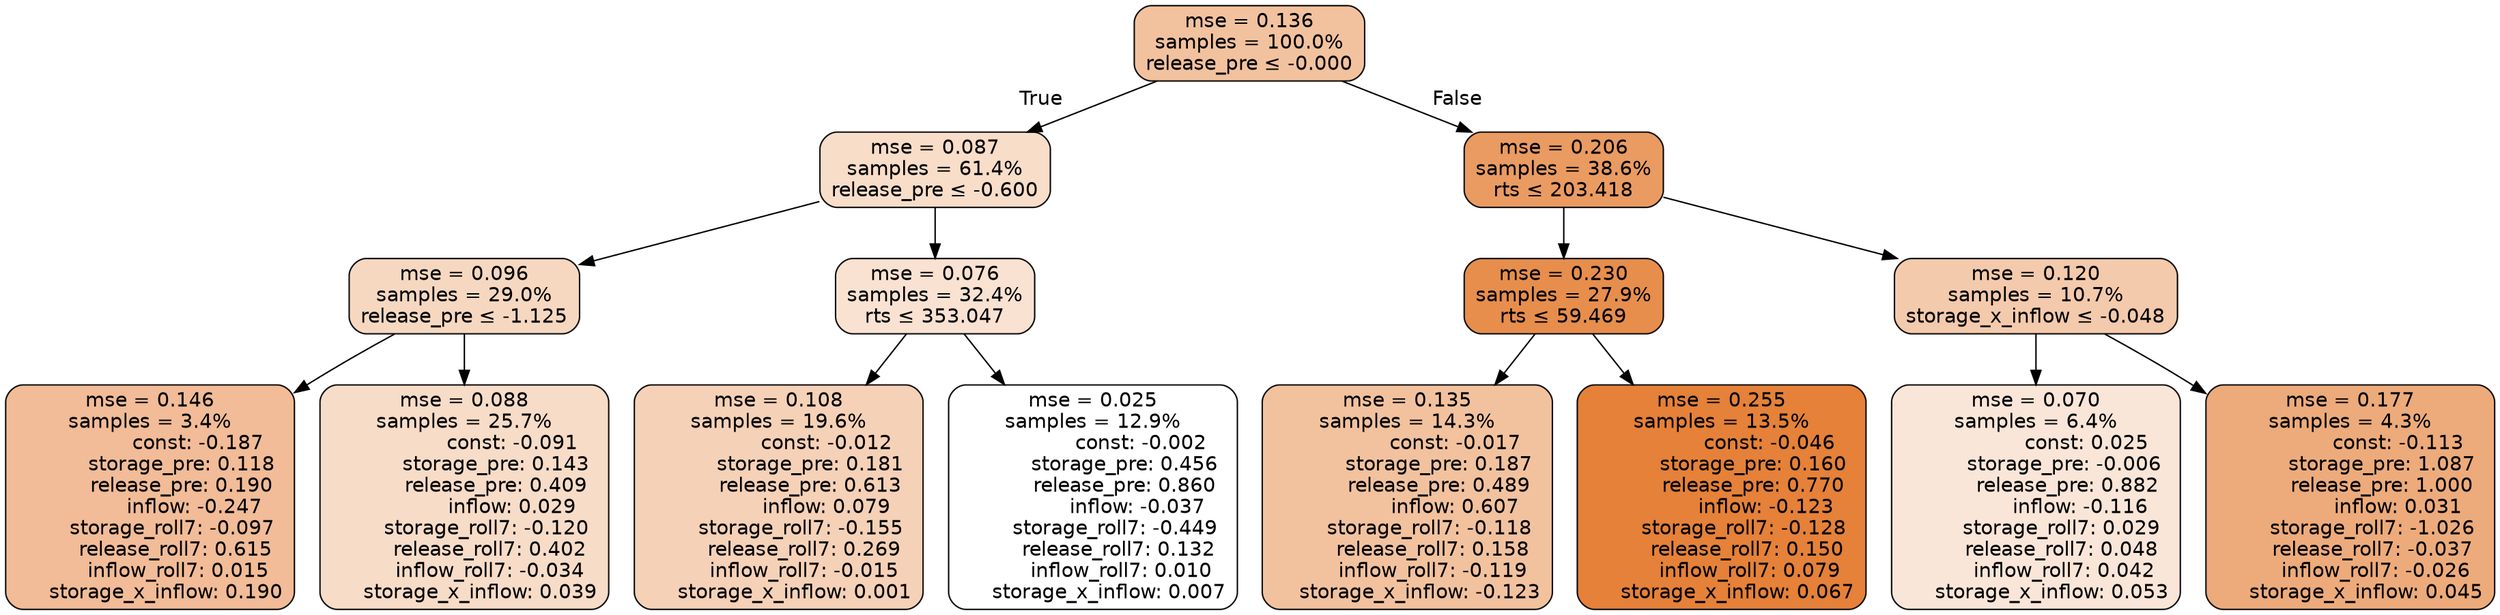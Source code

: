 digraph tree {
bgcolor="transparent"
node [shape=rectangle, style="filled, rounded", color="black", fontname=helvetica] ;
edge [fontname=helvetica] ;
	"0" [label="mse = 0.136
samples = 100.0%
release_pre &le; -0.000", fillcolor="#f2c29f"]
	"1" [label="mse = 0.087
samples = 61.4%
release_pre &le; -0.600", fillcolor="#f8ddc9"]
	"2" [label="mse = 0.096
samples = 29.0%
release_pre &le; -1.125", fillcolor="#f6d8c1"]
	"3" [label="mse = 0.146
samples = 3.4%
               const: -0.187
          storage_pre: 0.118
          release_pre: 0.190
              inflow: -0.247
       storage_roll7: -0.097
        release_roll7: 0.615
         inflow_roll7: 0.015
     storage_x_inflow: 0.190", fillcolor="#f1bc97"]
	"4" [label="mse = 0.088
samples = 25.7%
               const: -0.091
          storage_pre: 0.143
          release_pre: 0.409
               inflow: 0.029
       storage_roll7: -0.120
        release_roll7: 0.402
        inflow_roll7: -0.034
     storage_x_inflow: 0.039", fillcolor="#f7dcc8"]
	"5" [label="mse = 0.076
samples = 32.4%
rts &le; 353.047", fillcolor="#f9e2d2"]
	"6" [label="mse = 0.108
samples = 19.6%
               const: -0.012
          storage_pre: 0.181
          release_pre: 0.613
               inflow: 0.079
       storage_roll7: -0.155
        release_roll7: 0.269
        inflow_roll7: -0.015
     storage_x_inflow: 0.001", fillcolor="#f5d1b7"]
	"7" [label="mse = 0.025
samples = 12.9%
               const: -0.002
          storage_pre: 0.456
          release_pre: 0.860
              inflow: -0.037
       storage_roll7: -0.449
        release_roll7: 0.132
         inflow_roll7: 0.010
     storage_x_inflow: 0.007", fillcolor="#ffffff"]
	"8" [label="mse = 0.206
samples = 38.6%
rts &le; 203.418", fillcolor="#ea9b62"]
	"9" [label="mse = 0.230
samples = 27.9%
rts &le; 59.469", fillcolor="#e78e4d"]
	"10" [label="mse = 0.135
samples = 14.3%
               const: -0.017
          storage_pre: 0.187
          release_pre: 0.489
               inflow: 0.607
       storage_roll7: -0.118
        release_roll7: 0.158
        inflow_roll7: -0.119
    storage_x_inflow: -0.123", fillcolor="#f2c29f"]
	"11" [label="mse = 0.255
samples = 13.5%
               const: -0.046
          storage_pre: 0.160
          release_pre: 0.770
              inflow: -0.123
       storage_roll7: -0.128
        release_roll7: 0.150
         inflow_roll7: 0.079
     storage_x_inflow: 0.067", fillcolor="#e58139"]
	"12" [label="mse = 0.120
samples = 10.7%
storage_x_inflow &le; -0.048", fillcolor="#f4caac"]
	"13" [label="mse = 0.070
samples = 6.4%
                const: 0.025
         storage_pre: -0.006
          release_pre: 0.882
              inflow: -0.116
        storage_roll7: 0.029
        release_roll7: 0.048
         inflow_roll7: 0.042
     storage_x_inflow: 0.053", fillcolor="#f9e6d8"]
	"14" [label="mse = 0.177
samples = 4.3%
               const: -0.113
          storage_pre: 1.087
          release_pre: 1.000
               inflow: 0.031
       storage_roll7: -1.026
       release_roll7: -0.037
        inflow_roll7: -0.026
     storage_x_inflow: 0.045", fillcolor="#edab7b"]

	"0" -> "1" [labeldistance=2.5, labelangle=45, headlabel="True"]
	"1" -> "2"
	"2" -> "3"
	"2" -> "4"
	"1" -> "5"
	"5" -> "6"
	"5" -> "7"
	"0" -> "8" [labeldistance=2.5, labelangle=-45, headlabel="False"]
	"8" -> "9"
	"9" -> "10"
	"9" -> "11"
	"8" -> "12"
	"12" -> "13"
	"12" -> "14"
}
